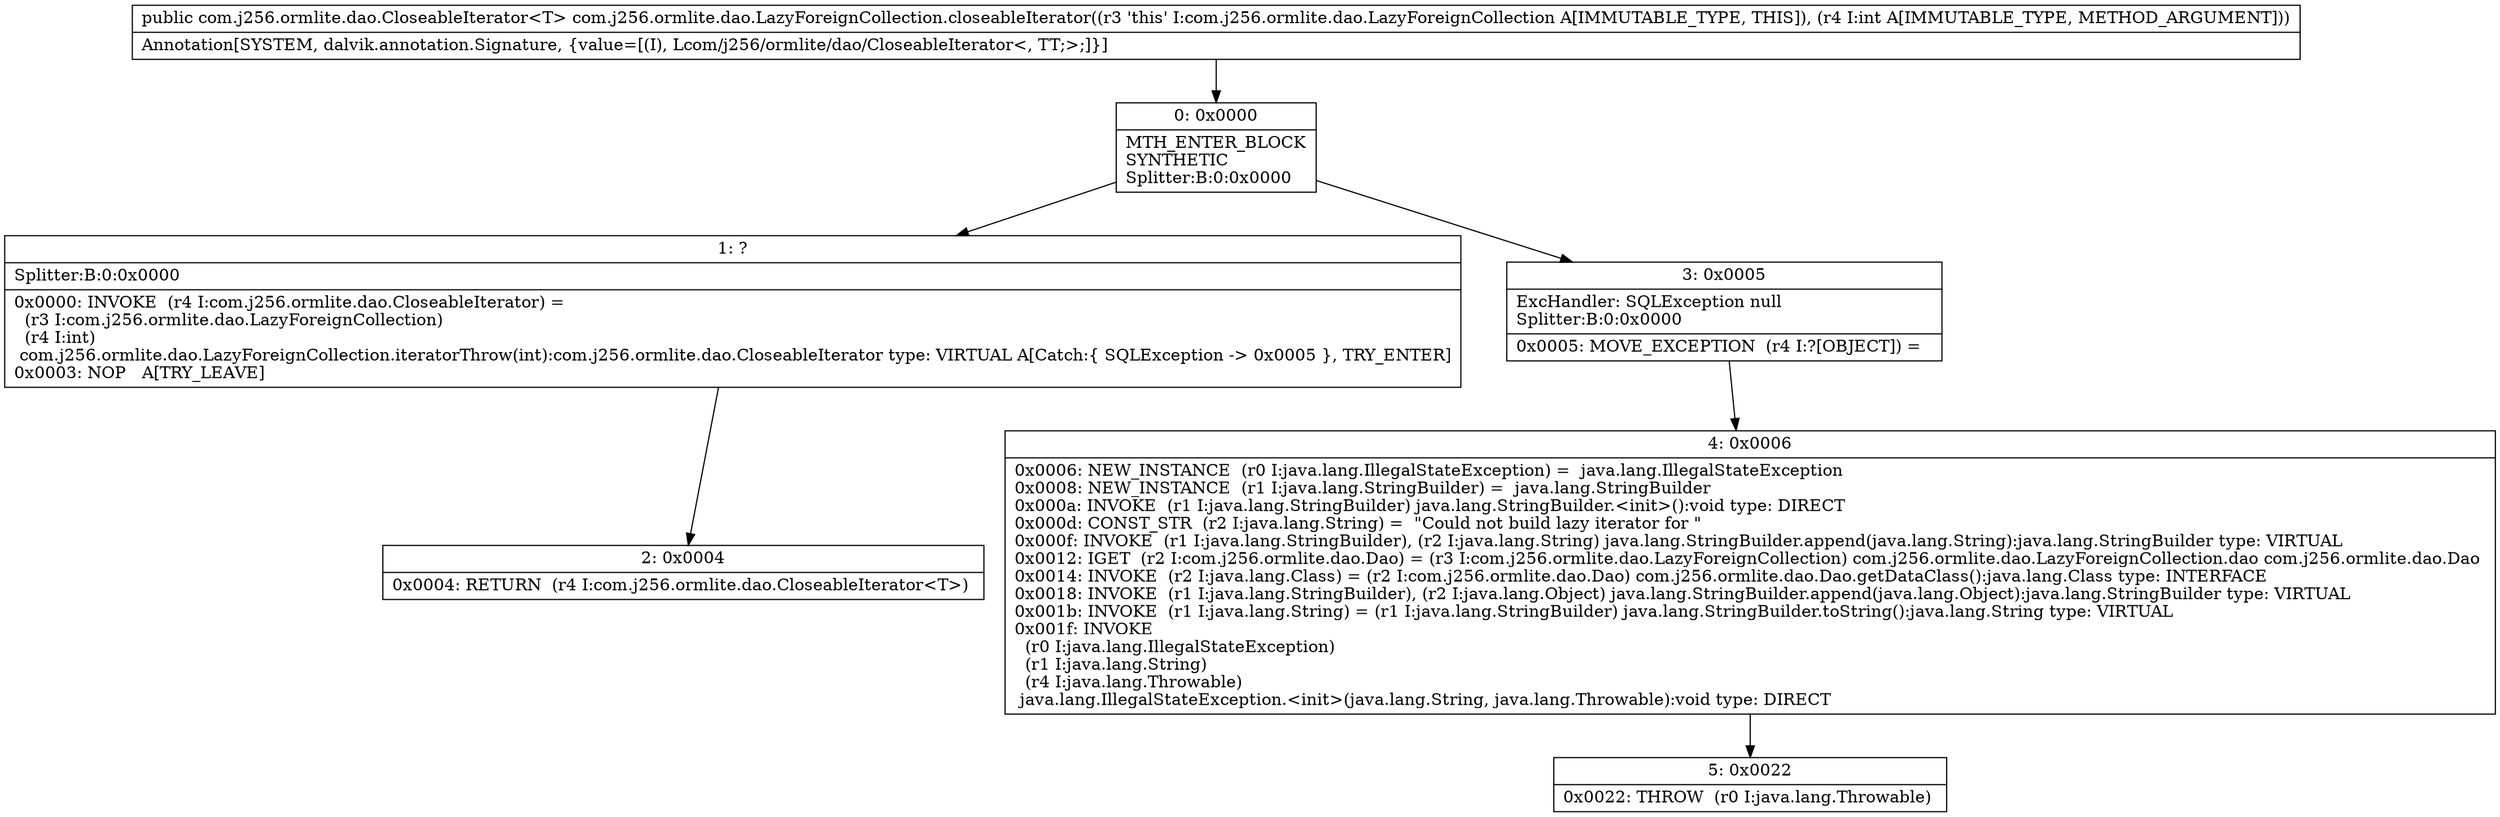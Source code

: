 digraph "CFG forcom.j256.ormlite.dao.LazyForeignCollection.closeableIterator(I)Lcom\/j256\/ormlite\/dao\/CloseableIterator;" {
Node_0 [shape=record,label="{0\:\ 0x0000|MTH_ENTER_BLOCK\lSYNTHETIC\lSplitter:B:0:0x0000\l}"];
Node_1 [shape=record,label="{1\:\ ?|Splitter:B:0:0x0000\l|0x0000: INVOKE  (r4 I:com.j256.ormlite.dao.CloseableIterator) = \l  (r3 I:com.j256.ormlite.dao.LazyForeignCollection)\l  (r4 I:int)\l com.j256.ormlite.dao.LazyForeignCollection.iteratorThrow(int):com.j256.ormlite.dao.CloseableIterator type: VIRTUAL A[Catch:\{ SQLException \-\> 0x0005 \}, TRY_ENTER]\l0x0003: NOP   A[TRY_LEAVE]\l}"];
Node_2 [shape=record,label="{2\:\ 0x0004|0x0004: RETURN  (r4 I:com.j256.ormlite.dao.CloseableIterator\<T\>) \l}"];
Node_3 [shape=record,label="{3\:\ 0x0005|ExcHandler: SQLException null\lSplitter:B:0:0x0000\l|0x0005: MOVE_EXCEPTION  (r4 I:?[OBJECT]) =  \l}"];
Node_4 [shape=record,label="{4\:\ 0x0006|0x0006: NEW_INSTANCE  (r0 I:java.lang.IllegalStateException) =  java.lang.IllegalStateException \l0x0008: NEW_INSTANCE  (r1 I:java.lang.StringBuilder) =  java.lang.StringBuilder \l0x000a: INVOKE  (r1 I:java.lang.StringBuilder) java.lang.StringBuilder.\<init\>():void type: DIRECT \l0x000d: CONST_STR  (r2 I:java.lang.String) =  \"Could not build lazy iterator for \" \l0x000f: INVOKE  (r1 I:java.lang.StringBuilder), (r2 I:java.lang.String) java.lang.StringBuilder.append(java.lang.String):java.lang.StringBuilder type: VIRTUAL \l0x0012: IGET  (r2 I:com.j256.ormlite.dao.Dao) = (r3 I:com.j256.ormlite.dao.LazyForeignCollection) com.j256.ormlite.dao.LazyForeignCollection.dao com.j256.ormlite.dao.Dao \l0x0014: INVOKE  (r2 I:java.lang.Class) = (r2 I:com.j256.ormlite.dao.Dao) com.j256.ormlite.dao.Dao.getDataClass():java.lang.Class type: INTERFACE \l0x0018: INVOKE  (r1 I:java.lang.StringBuilder), (r2 I:java.lang.Object) java.lang.StringBuilder.append(java.lang.Object):java.lang.StringBuilder type: VIRTUAL \l0x001b: INVOKE  (r1 I:java.lang.String) = (r1 I:java.lang.StringBuilder) java.lang.StringBuilder.toString():java.lang.String type: VIRTUAL \l0x001f: INVOKE  \l  (r0 I:java.lang.IllegalStateException)\l  (r1 I:java.lang.String)\l  (r4 I:java.lang.Throwable)\l java.lang.IllegalStateException.\<init\>(java.lang.String, java.lang.Throwable):void type: DIRECT \l}"];
Node_5 [shape=record,label="{5\:\ 0x0022|0x0022: THROW  (r0 I:java.lang.Throwable) \l}"];
MethodNode[shape=record,label="{public com.j256.ormlite.dao.CloseableIterator\<T\> com.j256.ormlite.dao.LazyForeignCollection.closeableIterator((r3 'this' I:com.j256.ormlite.dao.LazyForeignCollection A[IMMUTABLE_TYPE, THIS]), (r4 I:int A[IMMUTABLE_TYPE, METHOD_ARGUMENT]))  | Annotation[SYSTEM, dalvik.annotation.Signature, \{value=[(I), Lcom\/j256\/ormlite\/dao\/CloseableIterator\<, TT;\>;]\}]\l}"];
MethodNode -> Node_0;
Node_0 -> Node_1;
Node_0 -> Node_3;
Node_1 -> Node_2;
Node_3 -> Node_4;
Node_4 -> Node_5;
}

